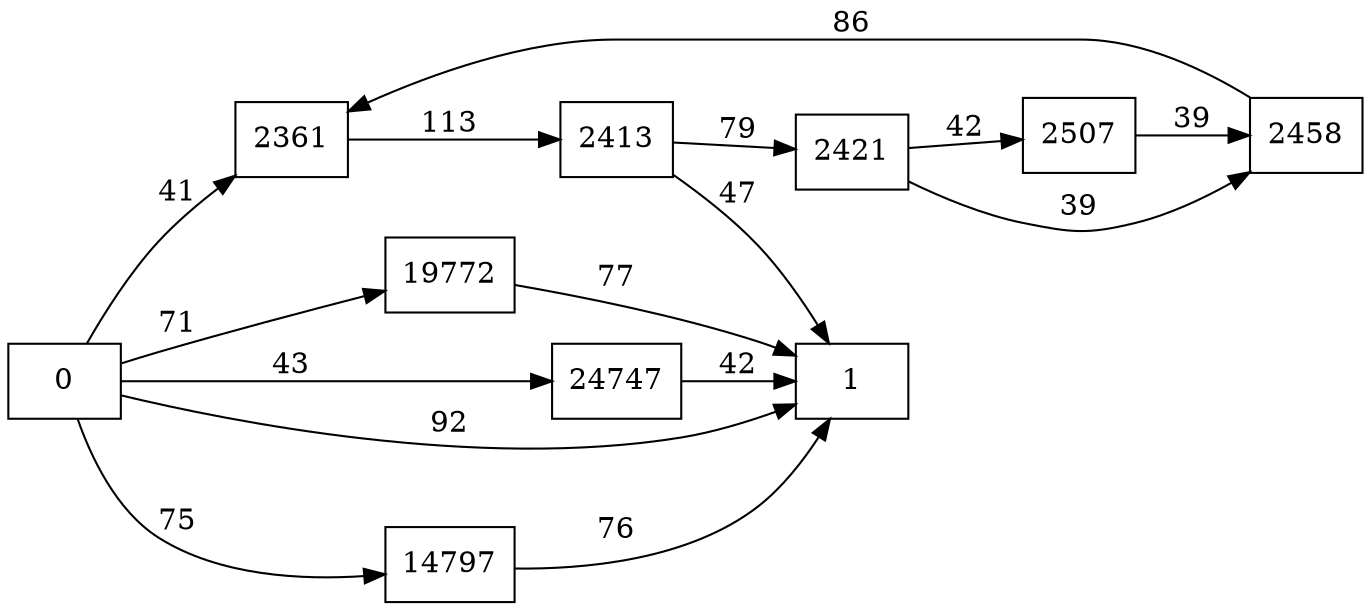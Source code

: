 digraph {
	graph [rankdir=LR]
	node [shape=rectangle]
	2361 -> 2413 [label=113]
	2413 -> 2421 [label=79]
	2413 -> 1 [label=47]
	2421 -> 2458 [label=39]
	2421 -> 2507 [label=42]
	2458 -> 2361 [label=86]
	2507 -> 2458 [label=39]
	14797 -> 1 [label=76]
	19772 -> 1 [label=77]
	24747 -> 1 [label=42]
	0 -> 2361 [label=41]
	0 -> 1 [label=92]
	0 -> 14797 [label=75]
	0 -> 19772 [label=71]
	0 -> 24747 [label=43]
}
